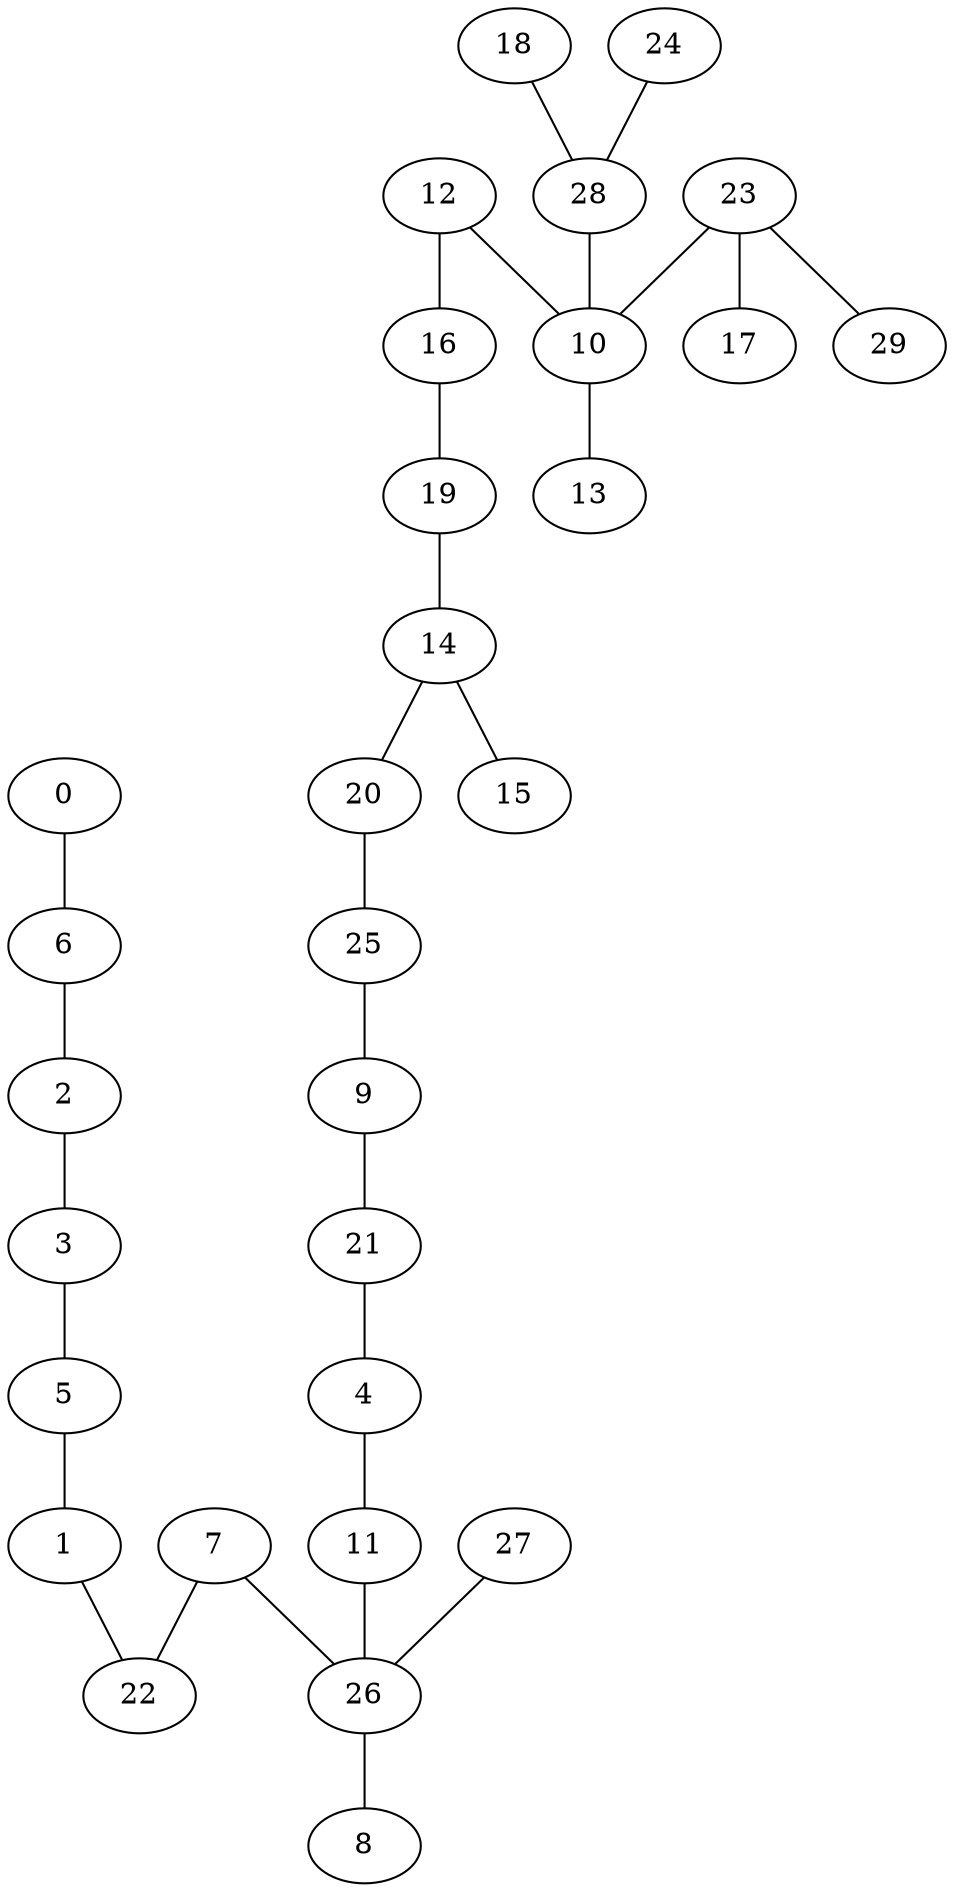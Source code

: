 graph DFS_R_grafoGilbert_30_10  {
0;
6;
2;
3;
5;
1;
22;
7;
26;
11;
4;
21;
9;
25;
20;
14;
15;
19;
16;
12;
10;
13;
23;
17;
29;
28;
18;
24;
8;
27;
0 -- 6;
6 -- 2;
2 -- 3;
3 -- 5;
5 -- 1;
1 -- 22;
7 -- 22;
7 -- 26;
11 -- 26;
4 -- 11;
21 -- 4;
9 -- 21;
25 -- 9;
20 -- 25;
14 -- 20;
14 -- 15;
19 -- 14;
16 -- 19;
12 -- 16;
12 -- 10;
10 -- 13;
23 -- 10;
23 -- 17;
23 -- 29;
28 -- 10;
18 -- 28;
24 -- 28;
26 -- 8;
27 -- 26;
}